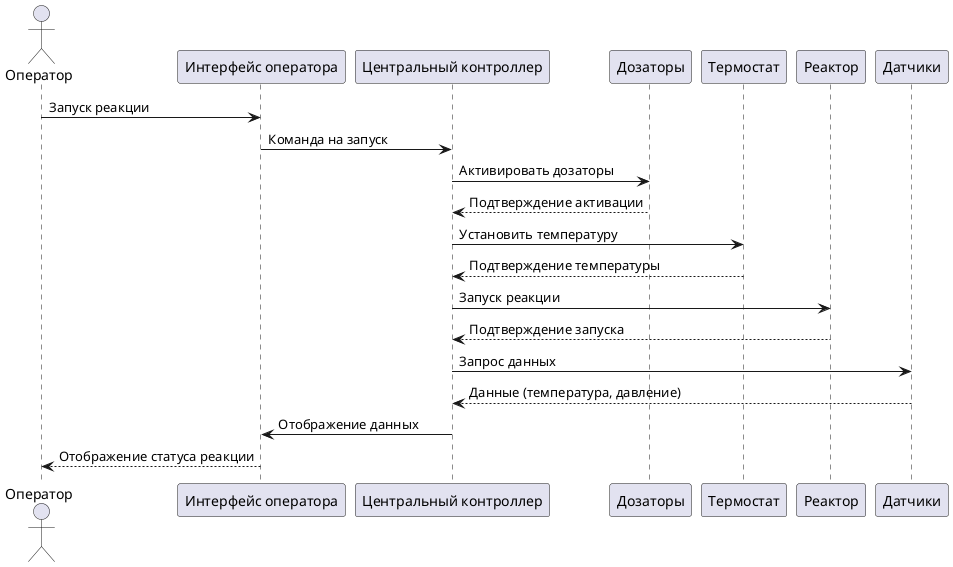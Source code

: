 @startuml
actor Оператор as User
participant "Интерфейс оператора" as UI
participant "Центральный контроллер" as Controller
participant "Дозаторы" as Doser
participant "Термостат" as Thermostat
participant "Реактор" as Reactor
participant "Датчики" as Sensors

User -> UI: Запуск реакции
UI -> Controller: Команда на запуск
Controller -> Doser: Активировать дозаторы
Doser --> Controller: Подтверждение активации
Controller -> Thermostat: Установить температуру
Thermostat --> Controller: Подтверждение температуры
Controller -> Reactor: Запуск реакции
Reactor --> Controller: Подтверждение запуска
Controller -> Sensors: Запрос данных
Sensors --> Controller: Данные (температура, давление)
Controller -> UI: Отображение данных
UI --> User: Отображение статуса реакции
@enduml